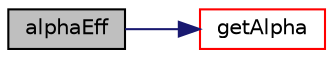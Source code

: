 digraph "alphaEff"
{
  bgcolor="transparent";
  edge [fontname="Helvetica",fontsize="10",labelfontname="Helvetica",labelfontsize="10"];
  node [fontname="Helvetica",fontsize="10",shape=record];
  rankdir="LR";
  Node175 [label="alphaEff",height=0.2,width=0.4,color="black", fillcolor="grey75", style="filled", fontcolor="black"];
  Node175 -> Node176 [color="midnightblue",fontsize="10",style="solid",fontname="Helvetica"];
  Node176 [label="getAlpha",height=0.2,width=0.4,color="red",URL="$classFoam_1_1DATurbulenceModel.html#a6ccb345346c8f358d12d90933980a559",tooltip="get alpha field "];
}
